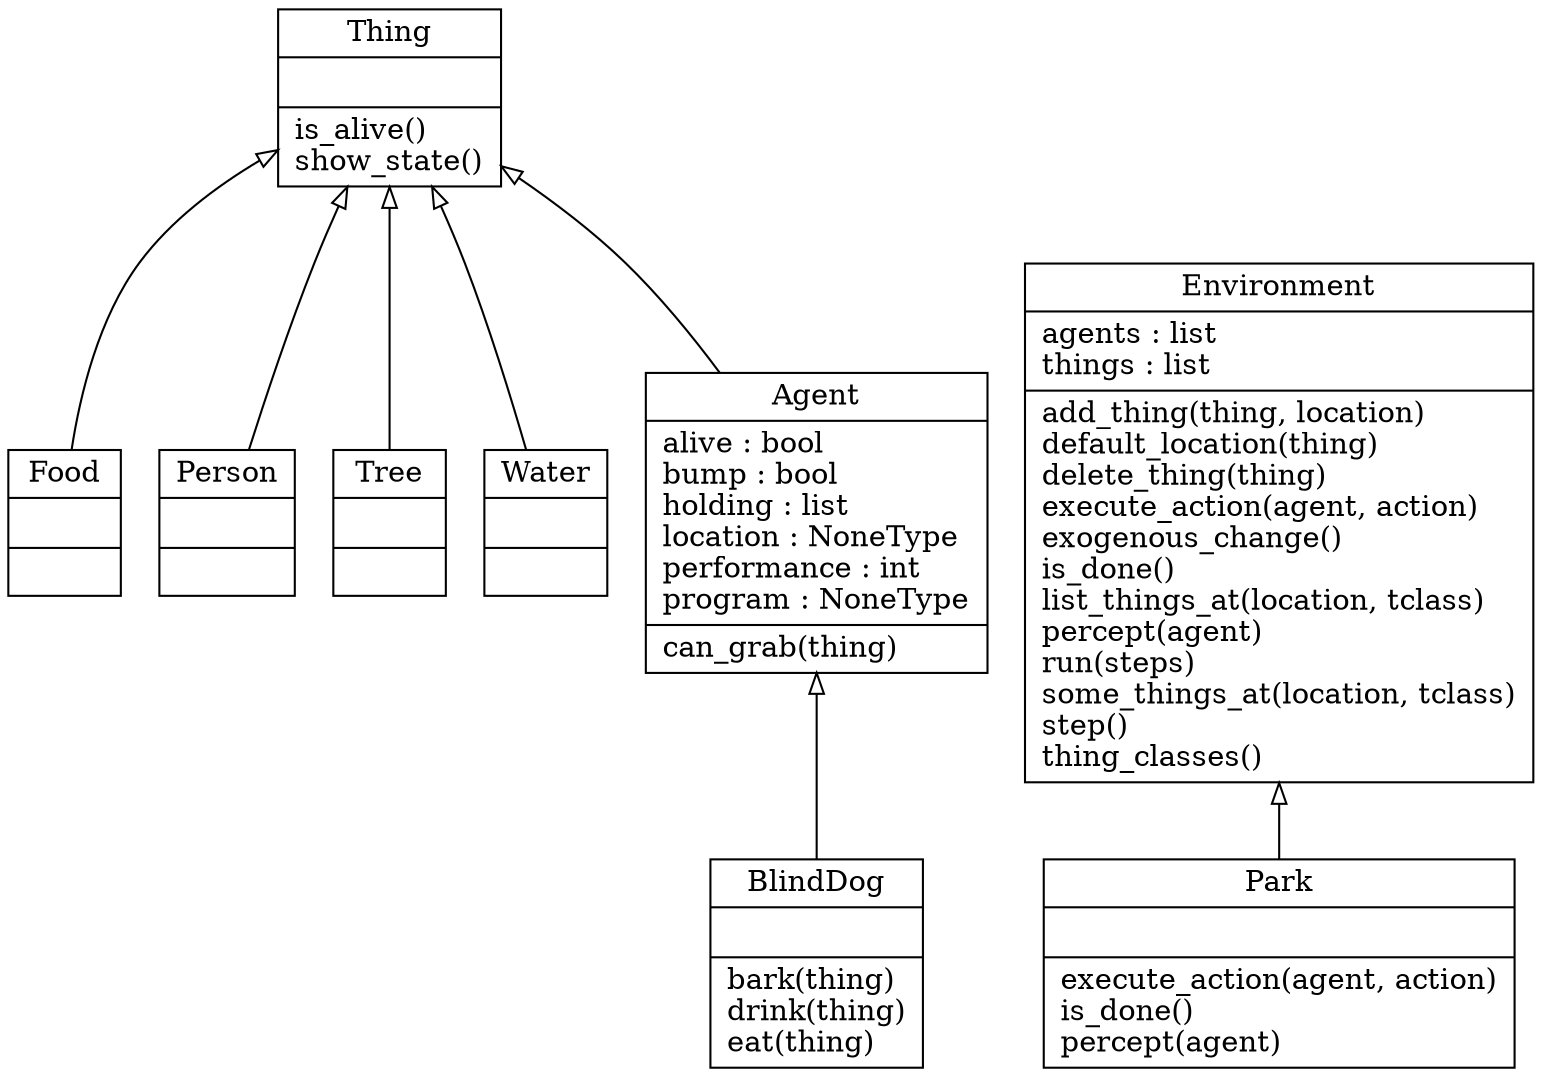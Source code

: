 digraph "classes" {
rankdir=BT
charset="utf-8"
"blinddog_simple_reflex.Agent" [color="black", fontcolor="black", label="{Agent|alive : bool\lbump : bool\lholding : list\llocation : NoneType\lperformance : int\lprogram : NoneType\l|can_grab(thing)\l}", shape="record", style="solid"];
"blinddog_simple_reflex.BlindDog" [color="black", fontcolor="black", label="{BlindDog|\l|bark(thing)\ldrink(thing)\leat(thing)\l}", shape="record", style="solid"];
"blinddog_simple_reflex.Environment" [color="black", fontcolor="black", label="{Environment|agents : list\lthings : list\l|add_thing(thing, location)\ldefault_location(thing)\ldelete_thing(thing)\lexecute_action(agent, action)\lexogenous_change()\lis_done()\llist_things_at(location, tclass)\lpercept(agent)\lrun(steps)\lsome_things_at(location, tclass)\lstep()\lthing_classes()\l}", shape="record", style="solid"];
"blinddog_simple_reflex.Food" [color="black", fontcolor="black", label="{Food|\l|}", shape="record", style="solid"];
"blinddog_simple_reflex.Park" [color="black", fontcolor="black", label="{Park|\l|execute_action(agent, action)\lis_done()\lpercept(agent)\l}", shape="record", style="solid"];
"blinddog_simple_reflex.Person" [color="black", fontcolor="black", label="{Person|\l|}", shape="record", style="solid"];
"blinddog_simple_reflex.Thing" [color="black", fontcolor="black", label="{Thing|\l|is_alive()\lshow_state()\l}", shape="record", style="solid"];
"blinddog_simple_reflex.Tree" [color="black", fontcolor="black", label="{Tree|\l|}", shape="record", style="solid"];
"blinddog_simple_reflex.Water" [color="black", fontcolor="black", label="{Water|\l|}", shape="record", style="solid"];
"blinddog_simple_reflex.Agent" -> "blinddog_simple_reflex.Thing" [arrowhead="empty", arrowtail="none"];
"blinddog_simple_reflex.BlindDog" -> "blinddog_simple_reflex.Agent" [arrowhead="empty", arrowtail="none"];
"blinddog_simple_reflex.Food" -> "blinddog_simple_reflex.Thing" [arrowhead="empty", arrowtail="none"];
"blinddog_simple_reflex.Park" -> "blinddog_simple_reflex.Environment" [arrowhead="empty", arrowtail="none"];
"blinddog_simple_reflex.Person" -> "blinddog_simple_reflex.Thing" [arrowhead="empty", arrowtail="none"];
"blinddog_simple_reflex.Tree" -> "blinddog_simple_reflex.Thing" [arrowhead="empty", arrowtail="none"];
"blinddog_simple_reflex.Water" -> "blinddog_simple_reflex.Thing" [arrowhead="empty", arrowtail="none"];
}
